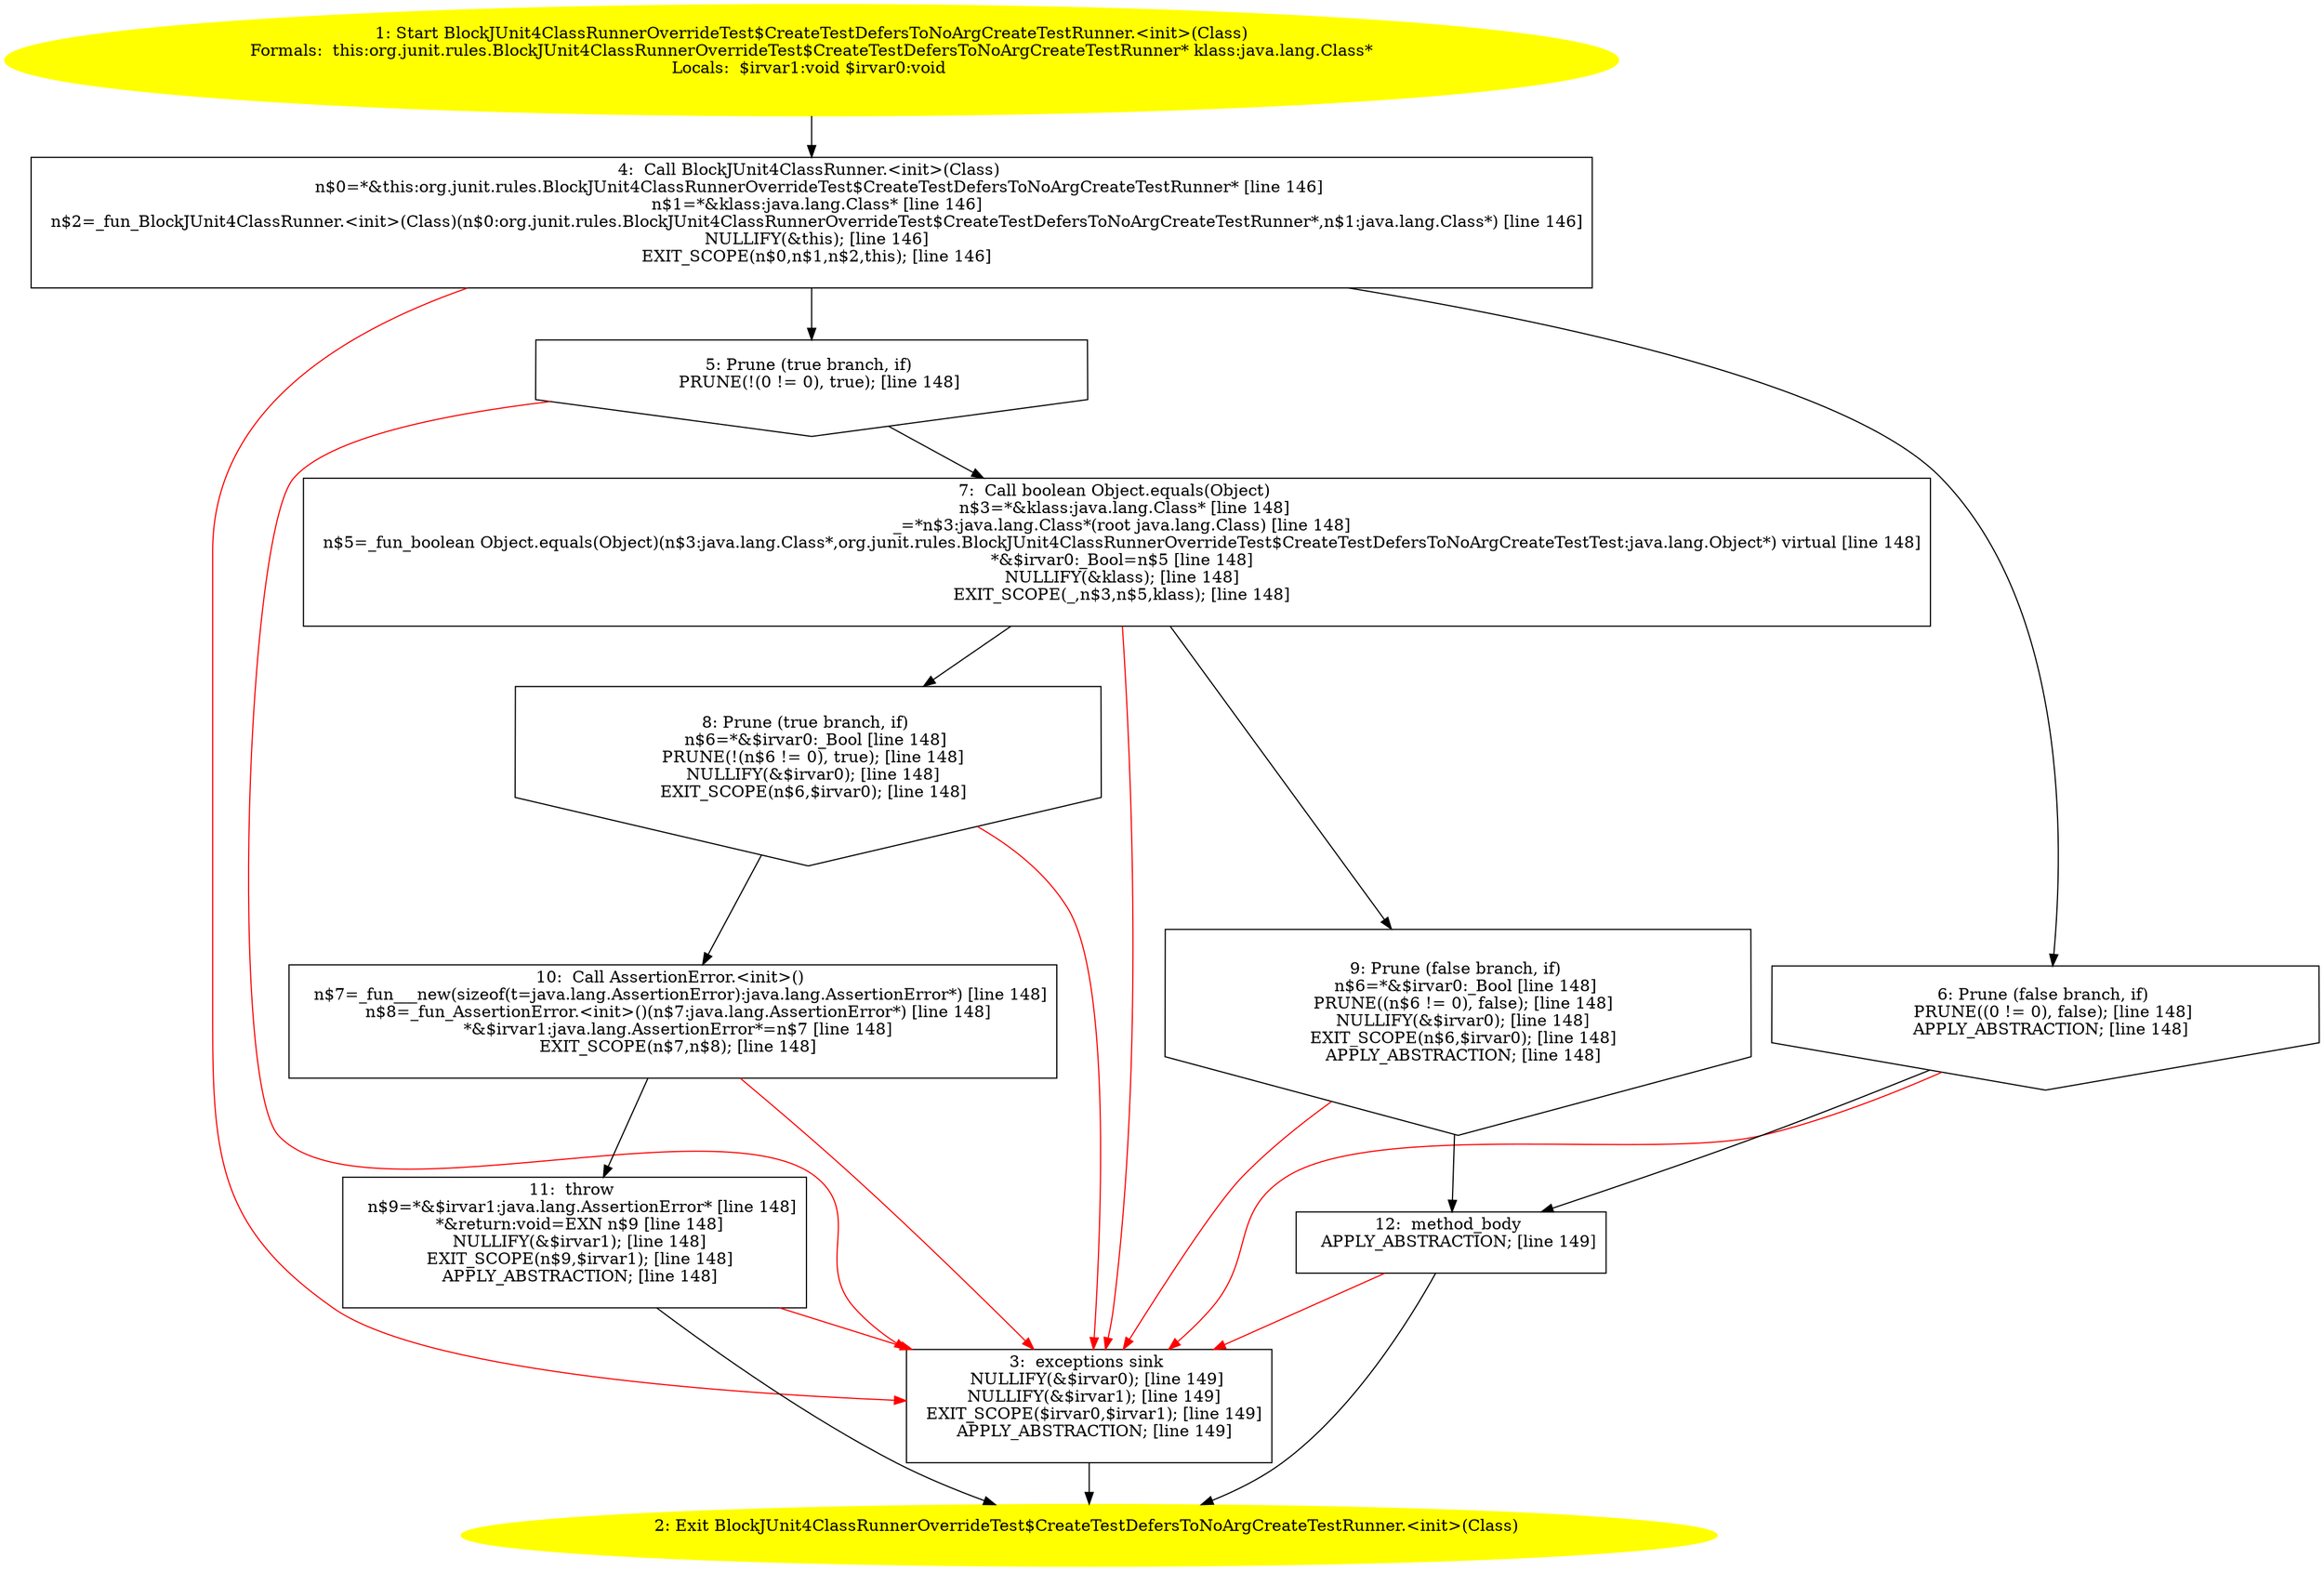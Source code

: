 /* @generated */
digraph cfg {
"org.junit.rules.BlockJUnit4ClassRunnerOverrideTest$CreateTestDefersToNoArgCreateTestRunner.<init>(ja.9da15475bb5b44707538e2730a84d984_1" [label="1: Start BlockJUnit4ClassRunnerOverrideTest$CreateTestDefersToNoArgCreateTestRunner.<init>(Class)\nFormals:  this:org.junit.rules.BlockJUnit4ClassRunnerOverrideTest$CreateTestDefersToNoArgCreateTestRunner* klass:java.lang.Class*\nLocals:  $irvar1:void $irvar0:void \n  " color=yellow style=filled]
	

	 "org.junit.rules.BlockJUnit4ClassRunnerOverrideTest$CreateTestDefersToNoArgCreateTestRunner.<init>(ja.9da15475bb5b44707538e2730a84d984_1" -> "org.junit.rules.BlockJUnit4ClassRunnerOverrideTest$CreateTestDefersToNoArgCreateTestRunner.<init>(ja.9da15475bb5b44707538e2730a84d984_4" ;
"org.junit.rules.BlockJUnit4ClassRunnerOverrideTest$CreateTestDefersToNoArgCreateTestRunner.<init>(ja.9da15475bb5b44707538e2730a84d984_2" [label="2: Exit BlockJUnit4ClassRunnerOverrideTest$CreateTestDefersToNoArgCreateTestRunner.<init>(Class) \n  " color=yellow style=filled]
	

"org.junit.rules.BlockJUnit4ClassRunnerOverrideTest$CreateTestDefersToNoArgCreateTestRunner.<init>(ja.9da15475bb5b44707538e2730a84d984_3" [label="3:  exceptions sink \n   NULLIFY(&$irvar0); [line 149]\n  NULLIFY(&$irvar1); [line 149]\n  EXIT_SCOPE($irvar0,$irvar1); [line 149]\n  APPLY_ABSTRACTION; [line 149]\n " shape="box"]
	

	 "org.junit.rules.BlockJUnit4ClassRunnerOverrideTest$CreateTestDefersToNoArgCreateTestRunner.<init>(ja.9da15475bb5b44707538e2730a84d984_3" -> "org.junit.rules.BlockJUnit4ClassRunnerOverrideTest$CreateTestDefersToNoArgCreateTestRunner.<init>(ja.9da15475bb5b44707538e2730a84d984_2" ;
"org.junit.rules.BlockJUnit4ClassRunnerOverrideTest$CreateTestDefersToNoArgCreateTestRunner.<init>(ja.9da15475bb5b44707538e2730a84d984_4" [label="4:  Call BlockJUnit4ClassRunner.<init>(Class) \n   n$0=*&this:org.junit.rules.BlockJUnit4ClassRunnerOverrideTest$CreateTestDefersToNoArgCreateTestRunner* [line 146]\n  n$1=*&klass:java.lang.Class* [line 146]\n  n$2=_fun_BlockJUnit4ClassRunner.<init>(Class)(n$0:org.junit.rules.BlockJUnit4ClassRunnerOverrideTest$CreateTestDefersToNoArgCreateTestRunner*,n$1:java.lang.Class*) [line 146]\n  NULLIFY(&this); [line 146]\n  EXIT_SCOPE(n$0,n$1,n$2,this); [line 146]\n " shape="box"]
	

	 "org.junit.rules.BlockJUnit4ClassRunnerOverrideTest$CreateTestDefersToNoArgCreateTestRunner.<init>(ja.9da15475bb5b44707538e2730a84d984_4" -> "org.junit.rules.BlockJUnit4ClassRunnerOverrideTest$CreateTestDefersToNoArgCreateTestRunner.<init>(ja.9da15475bb5b44707538e2730a84d984_5" ;
	 "org.junit.rules.BlockJUnit4ClassRunnerOverrideTest$CreateTestDefersToNoArgCreateTestRunner.<init>(ja.9da15475bb5b44707538e2730a84d984_4" -> "org.junit.rules.BlockJUnit4ClassRunnerOverrideTest$CreateTestDefersToNoArgCreateTestRunner.<init>(ja.9da15475bb5b44707538e2730a84d984_6" ;
	 "org.junit.rules.BlockJUnit4ClassRunnerOverrideTest$CreateTestDefersToNoArgCreateTestRunner.<init>(ja.9da15475bb5b44707538e2730a84d984_4" -> "org.junit.rules.BlockJUnit4ClassRunnerOverrideTest$CreateTestDefersToNoArgCreateTestRunner.<init>(ja.9da15475bb5b44707538e2730a84d984_3" [color="red" ];
"org.junit.rules.BlockJUnit4ClassRunnerOverrideTest$CreateTestDefersToNoArgCreateTestRunner.<init>(ja.9da15475bb5b44707538e2730a84d984_5" [label="5: Prune (true branch, if) \n   PRUNE(!(0 != 0), true); [line 148]\n " shape="invhouse"]
	

	 "org.junit.rules.BlockJUnit4ClassRunnerOverrideTest$CreateTestDefersToNoArgCreateTestRunner.<init>(ja.9da15475bb5b44707538e2730a84d984_5" -> "org.junit.rules.BlockJUnit4ClassRunnerOverrideTest$CreateTestDefersToNoArgCreateTestRunner.<init>(ja.9da15475bb5b44707538e2730a84d984_7" ;
	 "org.junit.rules.BlockJUnit4ClassRunnerOverrideTest$CreateTestDefersToNoArgCreateTestRunner.<init>(ja.9da15475bb5b44707538e2730a84d984_5" -> "org.junit.rules.BlockJUnit4ClassRunnerOverrideTest$CreateTestDefersToNoArgCreateTestRunner.<init>(ja.9da15475bb5b44707538e2730a84d984_3" [color="red" ];
"org.junit.rules.BlockJUnit4ClassRunnerOverrideTest$CreateTestDefersToNoArgCreateTestRunner.<init>(ja.9da15475bb5b44707538e2730a84d984_6" [label="6: Prune (false branch, if) \n   PRUNE((0 != 0), false); [line 148]\n  APPLY_ABSTRACTION; [line 148]\n " shape="invhouse"]
	

	 "org.junit.rules.BlockJUnit4ClassRunnerOverrideTest$CreateTestDefersToNoArgCreateTestRunner.<init>(ja.9da15475bb5b44707538e2730a84d984_6" -> "org.junit.rules.BlockJUnit4ClassRunnerOverrideTest$CreateTestDefersToNoArgCreateTestRunner.<init>(ja.9da15475bb5b44707538e2730a84d984_12" ;
	 "org.junit.rules.BlockJUnit4ClassRunnerOverrideTest$CreateTestDefersToNoArgCreateTestRunner.<init>(ja.9da15475bb5b44707538e2730a84d984_6" -> "org.junit.rules.BlockJUnit4ClassRunnerOverrideTest$CreateTestDefersToNoArgCreateTestRunner.<init>(ja.9da15475bb5b44707538e2730a84d984_3" [color="red" ];
"org.junit.rules.BlockJUnit4ClassRunnerOverrideTest$CreateTestDefersToNoArgCreateTestRunner.<init>(ja.9da15475bb5b44707538e2730a84d984_7" [label="7:  Call boolean Object.equals(Object) \n   n$3=*&klass:java.lang.Class* [line 148]\n  _=*n$3:java.lang.Class*(root java.lang.Class) [line 148]\n  n$5=_fun_boolean Object.equals(Object)(n$3:java.lang.Class*,org.junit.rules.BlockJUnit4ClassRunnerOverrideTest$CreateTestDefersToNoArgCreateTestTest:java.lang.Object*) virtual [line 148]\n  *&$irvar0:_Bool=n$5 [line 148]\n  NULLIFY(&klass); [line 148]\n  EXIT_SCOPE(_,n$3,n$5,klass); [line 148]\n " shape="box"]
	

	 "org.junit.rules.BlockJUnit4ClassRunnerOverrideTest$CreateTestDefersToNoArgCreateTestRunner.<init>(ja.9da15475bb5b44707538e2730a84d984_7" -> "org.junit.rules.BlockJUnit4ClassRunnerOverrideTest$CreateTestDefersToNoArgCreateTestRunner.<init>(ja.9da15475bb5b44707538e2730a84d984_8" ;
	 "org.junit.rules.BlockJUnit4ClassRunnerOverrideTest$CreateTestDefersToNoArgCreateTestRunner.<init>(ja.9da15475bb5b44707538e2730a84d984_7" -> "org.junit.rules.BlockJUnit4ClassRunnerOverrideTest$CreateTestDefersToNoArgCreateTestRunner.<init>(ja.9da15475bb5b44707538e2730a84d984_9" ;
	 "org.junit.rules.BlockJUnit4ClassRunnerOverrideTest$CreateTestDefersToNoArgCreateTestRunner.<init>(ja.9da15475bb5b44707538e2730a84d984_7" -> "org.junit.rules.BlockJUnit4ClassRunnerOverrideTest$CreateTestDefersToNoArgCreateTestRunner.<init>(ja.9da15475bb5b44707538e2730a84d984_3" [color="red" ];
"org.junit.rules.BlockJUnit4ClassRunnerOverrideTest$CreateTestDefersToNoArgCreateTestRunner.<init>(ja.9da15475bb5b44707538e2730a84d984_8" [label="8: Prune (true branch, if) \n   n$6=*&$irvar0:_Bool [line 148]\n  PRUNE(!(n$6 != 0), true); [line 148]\n  NULLIFY(&$irvar0); [line 148]\n  EXIT_SCOPE(n$6,$irvar0); [line 148]\n " shape="invhouse"]
	

	 "org.junit.rules.BlockJUnit4ClassRunnerOverrideTest$CreateTestDefersToNoArgCreateTestRunner.<init>(ja.9da15475bb5b44707538e2730a84d984_8" -> "org.junit.rules.BlockJUnit4ClassRunnerOverrideTest$CreateTestDefersToNoArgCreateTestRunner.<init>(ja.9da15475bb5b44707538e2730a84d984_10" ;
	 "org.junit.rules.BlockJUnit4ClassRunnerOverrideTest$CreateTestDefersToNoArgCreateTestRunner.<init>(ja.9da15475bb5b44707538e2730a84d984_8" -> "org.junit.rules.BlockJUnit4ClassRunnerOverrideTest$CreateTestDefersToNoArgCreateTestRunner.<init>(ja.9da15475bb5b44707538e2730a84d984_3" [color="red" ];
"org.junit.rules.BlockJUnit4ClassRunnerOverrideTest$CreateTestDefersToNoArgCreateTestRunner.<init>(ja.9da15475bb5b44707538e2730a84d984_9" [label="9: Prune (false branch, if) \n   n$6=*&$irvar0:_Bool [line 148]\n  PRUNE((n$6 != 0), false); [line 148]\n  NULLIFY(&$irvar0); [line 148]\n  EXIT_SCOPE(n$6,$irvar0); [line 148]\n  APPLY_ABSTRACTION; [line 148]\n " shape="invhouse"]
	

	 "org.junit.rules.BlockJUnit4ClassRunnerOverrideTest$CreateTestDefersToNoArgCreateTestRunner.<init>(ja.9da15475bb5b44707538e2730a84d984_9" -> "org.junit.rules.BlockJUnit4ClassRunnerOverrideTest$CreateTestDefersToNoArgCreateTestRunner.<init>(ja.9da15475bb5b44707538e2730a84d984_12" ;
	 "org.junit.rules.BlockJUnit4ClassRunnerOverrideTest$CreateTestDefersToNoArgCreateTestRunner.<init>(ja.9da15475bb5b44707538e2730a84d984_9" -> "org.junit.rules.BlockJUnit4ClassRunnerOverrideTest$CreateTestDefersToNoArgCreateTestRunner.<init>(ja.9da15475bb5b44707538e2730a84d984_3" [color="red" ];
"org.junit.rules.BlockJUnit4ClassRunnerOverrideTest$CreateTestDefersToNoArgCreateTestRunner.<init>(ja.9da15475bb5b44707538e2730a84d984_10" [label="10:  Call AssertionError.<init>() \n   n$7=_fun___new(sizeof(t=java.lang.AssertionError):java.lang.AssertionError*) [line 148]\n  n$8=_fun_AssertionError.<init>()(n$7:java.lang.AssertionError*) [line 148]\n  *&$irvar1:java.lang.AssertionError*=n$7 [line 148]\n  EXIT_SCOPE(n$7,n$8); [line 148]\n " shape="box"]
	

	 "org.junit.rules.BlockJUnit4ClassRunnerOverrideTest$CreateTestDefersToNoArgCreateTestRunner.<init>(ja.9da15475bb5b44707538e2730a84d984_10" -> "org.junit.rules.BlockJUnit4ClassRunnerOverrideTest$CreateTestDefersToNoArgCreateTestRunner.<init>(ja.9da15475bb5b44707538e2730a84d984_11" ;
	 "org.junit.rules.BlockJUnit4ClassRunnerOverrideTest$CreateTestDefersToNoArgCreateTestRunner.<init>(ja.9da15475bb5b44707538e2730a84d984_10" -> "org.junit.rules.BlockJUnit4ClassRunnerOverrideTest$CreateTestDefersToNoArgCreateTestRunner.<init>(ja.9da15475bb5b44707538e2730a84d984_3" [color="red" ];
"org.junit.rules.BlockJUnit4ClassRunnerOverrideTest$CreateTestDefersToNoArgCreateTestRunner.<init>(ja.9da15475bb5b44707538e2730a84d984_11" [label="11:  throw \n   n$9=*&$irvar1:java.lang.AssertionError* [line 148]\n  *&return:void=EXN n$9 [line 148]\n  NULLIFY(&$irvar1); [line 148]\n  EXIT_SCOPE(n$9,$irvar1); [line 148]\n  APPLY_ABSTRACTION; [line 148]\n " shape="box"]
	

	 "org.junit.rules.BlockJUnit4ClassRunnerOverrideTest$CreateTestDefersToNoArgCreateTestRunner.<init>(ja.9da15475bb5b44707538e2730a84d984_11" -> "org.junit.rules.BlockJUnit4ClassRunnerOverrideTest$CreateTestDefersToNoArgCreateTestRunner.<init>(ja.9da15475bb5b44707538e2730a84d984_2" ;
	 "org.junit.rules.BlockJUnit4ClassRunnerOverrideTest$CreateTestDefersToNoArgCreateTestRunner.<init>(ja.9da15475bb5b44707538e2730a84d984_11" -> "org.junit.rules.BlockJUnit4ClassRunnerOverrideTest$CreateTestDefersToNoArgCreateTestRunner.<init>(ja.9da15475bb5b44707538e2730a84d984_3" [color="red" ];
"org.junit.rules.BlockJUnit4ClassRunnerOverrideTest$CreateTestDefersToNoArgCreateTestRunner.<init>(ja.9da15475bb5b44707538e2730a84d984_12" [label="12:  method_body \n   APPLY_ABSTRACTION; [line 149]\n " shape="box"]
	

	 "org.junit.rules.BlockJUnit4ClassRunnerOverrideTest$CreateTestDefersToNoArgCreateTestRunner.<init>(ja.9da15475bb5b44707538e2730a84d984_12" -> "org.junit.rules.BlockJUnit4ClassRunnerOverrideTest$CreateTestDefersToNoArgCreateTestRunner.<init>(ja.9da15475bb5b44707538e2730a84d984_2" ;
	 "org.junit.rules.BlockJUnit4ClassRunnerOverrideTest$CreateTestDefersToNoArgCreateTestRunner.<init>(ja.9da15475bb5b44707538e2730a84d984_12" -> "org.junit.rules.BlockJUnit4ClassRunnerOverrideTest$CreateTestDefersToNoArgCreateTestRunner.<init>(ja.9da15475bb5b44707538e2730a84d984_3" [color="red" ];
}
